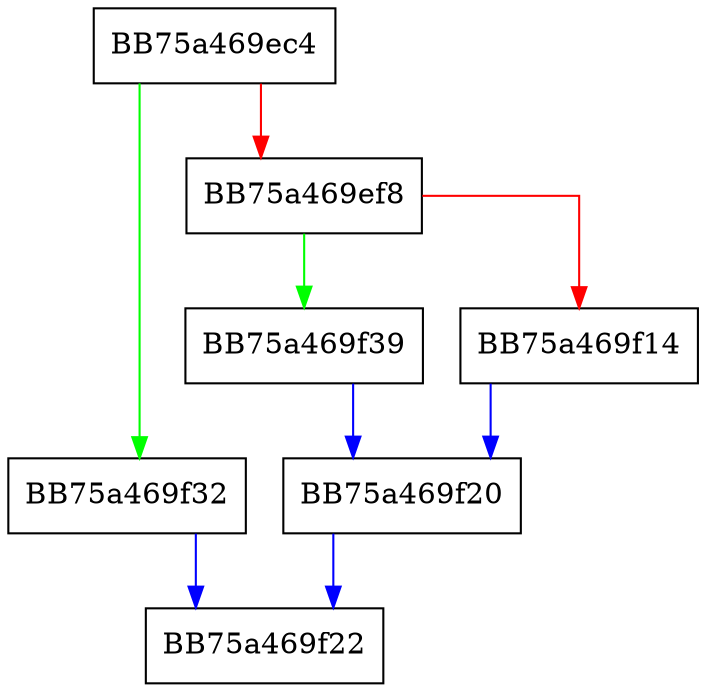 digraph Store_UTF8_Folder {
  node [shape="box"];
  graph [splines=ortho];
  BB75a469ec4 -> BB75a469f32 [color="green"];
  BB75a469ec4 -> BB75a469ef8 [color="red"];
  BB75a469ef8 -> BB75a469f39 [color="green"];
  BB75a469ef8 -> BB75a469f14 [color="red"];
  BB75a469f14 -> BB75a469f20 [color="blue"];
  BB75a469f20 -> BB75a469f22 [color="blue"];
  BB75a469f32 -> BB75a469f22 [color="blue"];
  BB75a469f39 -> BB75a469f20 [color="blue"];
}